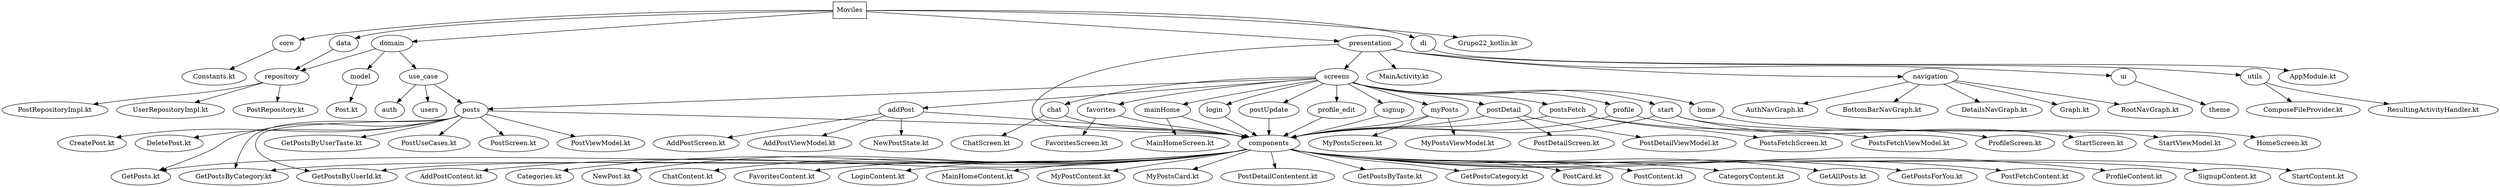 # Generator: https://github.com/mar10/nutree/
digraph "Moviles" {

  # Node Definitions
  __root__ [label="Moviles" shape="box"]
  -7041334284222938504 [label="core"]
  3763479828451171915 [label="Constants.kt"]
  318258176353847926 [label="data"]
  5653517377550234547 [label="repository"]
  -1625574774183075641 [label="PostRepositoryImpl.kt"]
  -2006356602720593257 [label="UserRepositoryImpl.kt"]
  -1957930764479001545 [label="di"]
  -2769004098345017043 [label="AppModule.kt"]
  1585422001651480295 [label="domain"]
  3906250973606463214 [label="model"]
  -6091019532600759579 [label="Post.kt"]
  6914157321939677568 [label="PostRepository.kt"]
  -4290731958912265047 [label="use_case"]
  3530634804295594473 [label="auth"]
  -2180127161835429399 [label="posts"]
  3464654215641050384 [label="CreatePost.kt"]
  -3270495231090870577 [label="DeletePost.kt"]
  -4292439587709679618 [label="GetPosts.kt"]
  7838275364830849081 [label="GetPostsByCategory.kt"]
  573618946537754936 [label="GetPostsByUserId.kt"]
  2912891828667029306 [label="GetPostsByUserTaste.kt"]
  -7108995550580699318 [label="PostUseCases.kt"]
  -7354820706102031948 [label="users"]
  -2270833359073108333 [label="Grupo22_kotlin.kt"]
  2913573327883458991 [label="presentation"]
  4523618301456321007 [label="components"]
  2676165359227710172 [label="MainActivity.kt"]
  -3740029859105919379 [label="navigation"]
  -6738568776140542106 [label="AuthNavGraph.kt"]
  6287464628034190301 [label="BottomBarNavGraph.kt"]
  -7417520896936342884 [label="DetailsNavGraph.kt"]
  -5922464935815106872 [label="Graph.kt"]
  3716144592979231229 [label="RootNavGraph.kt"]
  1945739202367724353 [label="screens"]
  -6388620131986627595 [label="addPost"]
  5249828390373823925 [label="AddPostScreen.kt"]
  7167565352999662788 [label="AddPostViewModel.kt"]
  324872141222682957 [label="AddPostContent.kt"]
  5699019623345895547 [label="Categories.kt"]
  -4969365954230446340 [label="NewPost.kt"]
  2205101621347660773 [label="NewPostState.kt"]
  -3776299580928269793 [label="chat"]
  6155192527554508729 [label="ChatScreen.kt"]
  8112262929089831587 [label="ChatContent.kt"]
  -5711599332361019291 [label="favorites"]
  1416824360821907191 [label="FavoritesContent.kt"]
  2141355124388652184 [label="FavoritesScreen.kt"]
  -3794322981603578393 [label="home"]
  7616008919897769322 [label="HomeScreen.kt"]
  6815480685592049519 [label="login"]
  2694535976882741938 [label="LoginContent.kt"]
  -6544502689599524098 [label="mainHome"]
  -1539331410957975644 [label="MainHomeContent.kt"]
  -6518627322236093781 [label="MainHomeScreen.kt"]
  -5890407211498266367 [label="myPosts"]
  2934087870331577851 [label="MyPostContent.kt"]
  -4196675640170776025 [label="MyPostsCard.kt"]
  207822407073446434 [label="MyPostsScreen.kt"]
  770743359490857590 [label="MyPostsViewModel.kt"]
  -5318016567298115235 [label="postDetail"]
  -3698218656968338643 [label="PostDetailContentent.kt"]
  2254682473617969286 [label="PostDetailScreen.kt"]
  -4616426045006404610 [label="PostDetailViewModel.kt"]
  7663397388554278078 [label="GetPostsByTaste.kt"]
  6873221778341231764 [label="GetPostsCategory.kt"]
  2714909930446401817 [label="PostCard.kt"]
  270475654848069877 [label="PostContent.kt"]
  -870359060784725834 [label="PostScreen.kt"]
  6312378417810424979 [label="PostViewModel.kt"]
  -4317700786161649759 [label="postsFetch"]
  399821237676234308 [label="CategoryContent.kt"]
  -8172270896572987677 [label="GetAllPosts.kt"]
  -1153247677627571747 [label="GetPostsForYou.kt"]
  -5268704828071234302 [label="PostFetchContent.kt"]
  5390505894170058713 [label="PostsFetchScreen.kt"]
  7807219445128090287 [label="PostsFetchViewModel.kt"]
  5410071891309030736 [label="postUpdate"]
  -4058914250867021023 [label="profile"]
  8503526317892813646 [label="ProfileContent.kt"]
  5575188679647333757 [label="ProfileScreen.kt"]
  -9073948070425856042 [label="profile_edit"]
  -5668032552678799322 [label="signup"]
  7539908273844432698 [label="SignupContent.kt"]
  -4630087776687557600 [label="start"]
  3228609154681449620 [label="StartContent.kt"]
  -4925769733998937913 [label="StartScreen.kt"]
  3053280735624543594 [label="StartViewModel.kt"]
  8876597041901723330 [label="ui"]
  4011919710756790313 [label="theme"]
  4206369064959176324 [label="utils"]
  3999224886099248355 [label="ComposeFileProvider.kt"]
  5902412169997815481 [label="ResultingActivityHandler.kt"]

  # Edge Definitions
  __root__ -> -7041334284222938504
  -7041334284222938504 -> 3763479828451171915
  __root__ -> 318258176353847926
  318258176353847926 -> 5653517377550234547
  5653517377550234547 -> -1625574774183075641
  5653517377550234547 -> -2006356602720593257
  __root__ -> -1957930764479001545
  -1957930764479001545 -> -2769004098345017043
  __root__ -> 1585422001651480295
  1585422001651480295 -> 3906250973606463214
  3906250973606463214 -> -6091019532600759579
  1585422001651480295 -> 5653517377550234547
  5653517377550234547 -> 6914157321939677568
  1585422001651480295 -> -4290731958912265047
  -4290731958912265047 -> 3530634804295594473
  -4290731958912265047 -> -2180127161835429399
  -2180127161835429399 -> 3464654215641050384
  -2180127161835429399 -> -3270495231090870577
  -2180127161835429399 -> -4292439587709679618
  -2180127161835429399 -> 7838275364830849081
  -2180127161835429399 -> 573618946537754936
  -2180127161835429399 -> 2912891828667029306
  -2180127161835429399 -> -7108995550580699318
  -4290731958912265047 -> -7354820706102031948
  __root__ -> -2270833359073108333
  __root__ -> 2913573327883458991
  2913573327883458991 -> 4523618301456321007
  2913573327883458991 -> 2676165359227710172
  2913573327883458991 -> -3740029859105919379
  -3740029859105919379 -> -6738568776140542106
  -3740029859105919379 -> 6287464628034190301
  -3740029859105919379 -> -7417520896936342884
  -3740029859105919379 -> -5922464935815106872
  -3740029859105919379 -> 3716144592979231229
  2913573327883458991 -> 1945739202367724353
  1945739202367724353 -> -6388620131986627595
  -6388620131986627595 -> 5249828390373823925
  -6388620131986627595 -> 7167565352999662788
  -6388620131986627595 -> 4523618301456321007
  4523618301456321007 -> 324872141222682957
  4523618301456321007 -> 5699019623345895547
  4523618301456321007 -> -4969365954230446340
  -6388620131986627595 -> 2205101621347660773
  1945739202367724353 -> -3776299580928269793
  -3776299580928269793 -> 6155192527554508729
  -3776299580928269793 -> 4523618301456321007
  4523618301456321007 -> 8112262929089831587
  1945739202367724353 -> -5711599332361019291
  -5711599332361019291 -> 4523618301456321007
  4523618301456321007 -> 1416824360821907191
  -5711599332361019291 -> 2141355124388652184
  1945739202367724353 -> -3794322981603578393
  -3794322981603578393 -> 7616008919897769322
  1945739202367724353 -> 6815480685592049519
  6815480685592049519 -> 4523618301456321007
  4523618301456321007 -> 2694535976882741938
  1945739202367724353 -> -6544502689599524098
  -6544502689599524098 -> 4523618301456321007
  4523618301456321007 -> -1539331410957975644
  -6544502689599524098 -> -6518627322236093781
  1945739202367724353 -> -5890407211498266367
  -5890407211498266367 -> 4523618301456321007
  4523618301456321007 -> 573618946537754936
  4523618301456321007 -> 2934087870331577851
  4523618301456321007 -> -4196675640170776025
  -5890407211498266367 -> 207822407073446434
  -5890407211498266367 -> 770743359490857590
  1945739202367724353 -> -5318016567298115235
  -5318016567298115235 -> 4523618301456321007
  4523618301456321007 -> -3698218656968338643
  -5318016567298115235 -> 2254682473617969286
  -5318016567298115235 -> -4616426045006404610
  1945739202367724353 -> -2180127161835429399
  -2180127161835429399 -> 4523618301456321007
  4523618301456321007 -> -4292439587709679618
  4523618301456321007 -> 7663397388554278078
  4523618301456321007 -> 6873221778341231764
  4523618301456321007 -> 2714909930446401817
  4523618301456321007 -> 270475654848069877
  -2180127161835429399 -> -870359060784725834
  -2180127161835429399 -> 6312378417810424979
  1945739202367724353 -> -4317700786161649759
  -4317700786161649759 -> 4523618301456321007
  4523618301456321007 -> 399821237676234308
  4523618301456321007 -> -8172270896572987677
  4523618301456321007 -> 7838275364830849081
  4523618301456321007 -> -1153247677627571747
  4523618301456321007 -> -5268704828071234302
  -4317700786161649759 -> 5390505894170058713
  -4317700786161649759 -> 7807219445128090287
  1945739202367724353 -> 5410071891309030736
  5410071891309030736 -> 4523618301456321007
  1945739202367724353 -> -4058914250867021023
  -4058914250867021023 -> 4523618301456321007
  4523618301456321007 -> 8503526317892813646
  -4058914250867021023 -> 5575188679647333757
  1945739202367724353 -> -9073948070425856042
  -9073948070425856042 -> 4523618301456321007
  1945739202367724353 -> -5668032552678799322
  -5668032552678799322 -> 4523618301456321007
  4523618301456321007 -> 7539908273844432698
  1945739202367724353 -> -4630087776687557600
  -4630087776687557600 -> 4523618301456321007
  4523618301456321007 -> 3228609154681449620
  -4630087776687557600 -> -4925769733998937913
  -4630087776687557600 -> 3053280735624543594
  2913573327883458991 -> 8876597041901723330
  8876597041901723330 -> 4011919710756790313
  2913573327883458991 -> 4206369064959176324
  4206369064959176324 -> 3999224886099248355
  4206369064959176324 -> 5902412169997815481
}
